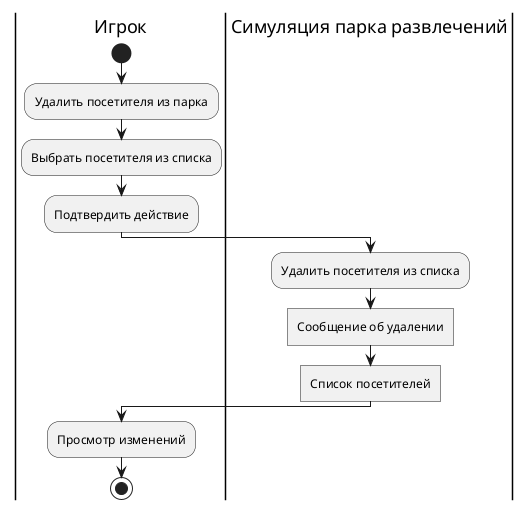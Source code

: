 @startuml
|Игрок|
start
:Удалить посетителя из парка;
:Выбрать посетителя из списка;
:Подтвердить действие;
|Симуляция парка развлечений|
:Удалить посетителя из списка;
:Cообщение об удалении]
:Cписок посетителей]
|Игрок|
:Просмотр изменений;
stop
@enduml